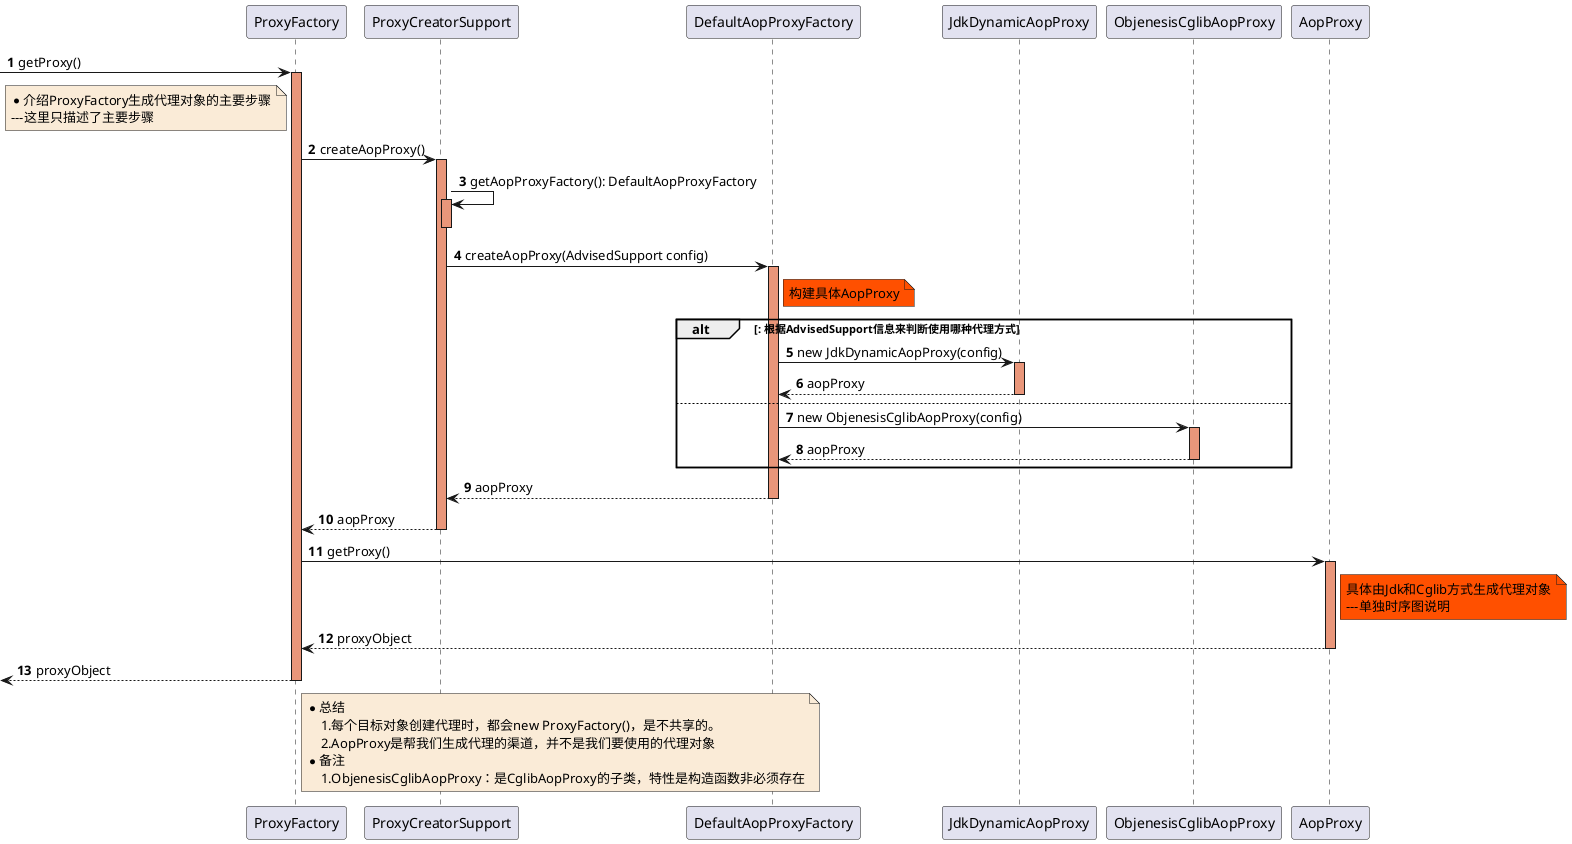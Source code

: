 @startuml

autonumber



-> ProxyFactory : getProxy()
activate ProxyFactory #DarkSalmon
    note left of ProxyFactory #FAEBD7
        *介绍ProxyFactory生成代理对象的主要步骤
        ---这里只描述了主要步骤
    end note

    ProxyFactory -> ProxyCreatorSupport : createAopProxy()
    activate ProxyCreatorSupport #DarkSalmon

        ProxyCreatorSupport -> ProxyCreatorSupport : getAopProxyFactory(): DefaultAopProxyFactory
        activate ProxyCreatorSupport #DarkSalmon
        deactivate ProxyCreatorSupport

        ProxyCreatorSupport -> DefaultAopProxyFactory : createAopProxy(AdvisedSupport config)
        activate DefaultAopProxyFactory #DarkSalmon
            note right of DefaultAopProxyFactory #FF5000
                构建具体AopProxy
            end note
            alt : 根据AdvisedSupport信息来判断使用哪种代理方式
                DefaultAopProxyFactory -> JdkDynamicAopProxy : new JdkDynamicAopProxy(config)
                activate JdkDynamicAopProxy #DarkSalmon
                JdkDynamicAopProxy --> DefaultAopProxyFactory : aopProxy
                deactivate JdkDynamicAopProxy
            else
                DefaultAopProxyFactory -> ObjenesisCglibAopProxy : new ObjenesisCglibAopProxy(config)
                activate ObjenesisCglibAopProxy #DarkSalmon
                ObjenesisCglibAopProxy --> DefaultAopProxyFactory : aopProxy
                deactivate ObjenesisCglibAopProxy
            end
        DefaultAopProxyFactory-->ProxyCreatorSupport : aopProxy
        deactivate DefaultAopProxyFactory

    ProxyCreatorSupport-->ProxyFactory : aopProxy
    deactivate ProxyCreatorSupport

    ProxyFactory -> AopProxy : getProxy()
    activate AopProxy #DarkSalmon
        note right of AopProxy #FF5000
           具体由Jdk和Cglib方式生成代理对象
           ---单独时序图说明
        end note
    AopProxy-->ProxyFactory : proxyObject
    deactivate AopProxy


<--ProxyFactory: proxyObject
deactivate ProxyFactory

note right of ProxyFactory #FAEBD7
    *总结
        1.每个目标对象创建代理时，都会new ProxyFactory()，是不共享的。
        2.AopProxy是帮我们生成代理的渠道，并不是我们要使用的代理对象
    *备注
        1.ObjenesisCglibAopProxy：是CglibAopProxy的子类，特性是构造函数非必须存在
end note


@enduml